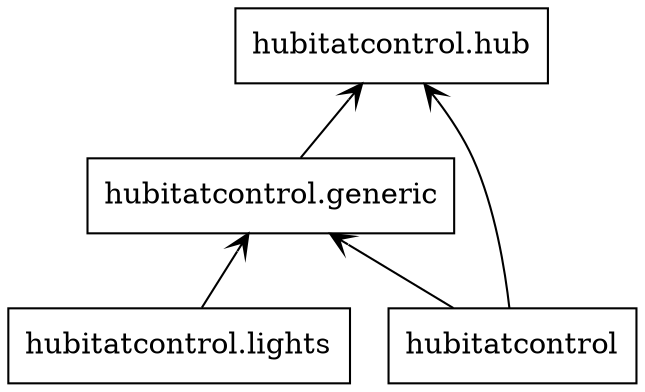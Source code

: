 digraph "packages" {
rankdir=BT
charset="utf-8"
"hubitatcontrol" [color="black", label=<hubitatcontrol>, shape="box", style="solid"];
"hubitatcontrol.generic" [color="black", label=<hubitatcontrol.generic>, shape="box", style="solid"];
"hubitatcontrol.hub" [color="black", label=<hubitatcontrol.hub>, shape="box", style="solid"];
"hubitatcontrol.lights" [color="black", label=<hubitatcontrol.lights>, shape="box", style="solid"];
"hubitatcontrol" -> "hubitatcontrol.generic" [arrowhead="open", arrowtail="none"];
"hubitatcontrol" -> "hubitatcontrol.hub" [arrowhead="open", arrowtail="none"];
"hubitatcontrol.generic" -> "hubitatcontrol.hub" [arrowhead="open", arrowtail="none"];
"hubitatcontrol.lights" -> "hubitatcontrol.generic" [arrowhead="open", arrowtail="none"];
}
